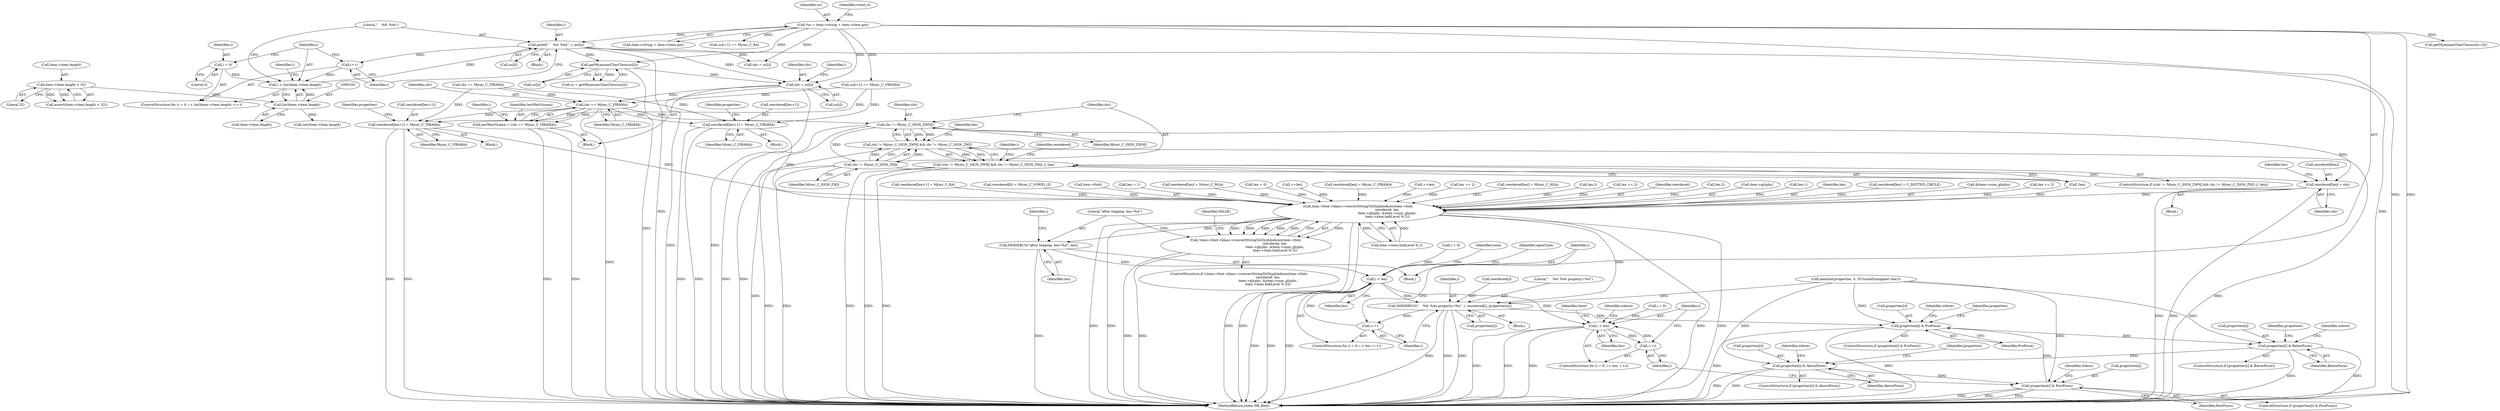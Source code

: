 digraph "0_Chrome_2953a669ec0a32a25c6250d34bf895ec0eb63d27@array" {
"1000406" [label="(Call,chr = uc[i])"];
"1000431" [label="(Call,getMyanmarCharClass(uc[i]))"];
"1000121" [label="(Call,*uc = item->string + item->item.pos)"];
"1000202" [label="(Call,printf(\"    %d: %4x\", i, uc[i]))"];
"1000190" [label="(Call,i < (int)item->item.length)"];
"1000187" [label="(Call,i = 0)"];
"1000199" [label="(Call,i++)"];
"1000192" [label="(Call,(int)item->item.length)"];
"1000177" [label="(Call,item->item.length < 32)"];
"1000544" [label="(Call,chr == Mymr_C_VIRAMA)"];
"1000453" [label="(Call,reordered[len+1] = Mymr_C_VIRAMA)"];
"1000607" [label="(Call,item->font->klass->convertStringToGlyphIndices(item->font,\n                                                        reordered, len,\n                                                        item->glyphs, &item->num_glyphs,\n                                                        item->item.bidiLevel % 2))"];
"1000606" [label="(Call,!item->font->klass->convertStringToGlyphIndices(item->font,\n                                                        reordered, len,\n                                                        item->glyphs, &item->num_glyphs,\n                                                        item->item.bidiLevel % 2))"];
"1000629" [label="(Call,MMDEBUG(\"after shaping: len=%d\", len))"];
"1000636" [label="(Call,i < len)"];
"1000678" [label="(Call,MMDEBUG(\"    %d: %4x property=%x\", i, reordered[i], properties[i]))"];
"1000639" [label="(Call,i++)"];
"1000718" [label="(Call,properties[i] & PreForm)"];
"1000729" [label="(Call,properties[i] & BelowForm)"];
"1000740" [label="(Call,properties[i] & AboveForm)"];
"1000751" [label="(Call,properties[i] & PostForm)"];
"1000695" [label="(Call,i < len)"];
"1000698" [label="(Call,++i)"];
"1000542" [label="(Call,lastWasVirama = (chr == Mymr_C_VIRAMA))"];
"1000557" [label="(Call,chr != Mymr_C_SIGN_ZWNJ)"];
"1000556" [label="(Call,chr != Mymr_C_SIGN_ZWNJ && chr != Mymr_C_SIGN_ZWJ)"];
"1000555" [label="(Call,(chr != Mymr_C_SIGN_ZWNJ && chr != Mymr_C_SIGN_ZWJ) || !len)"];
"1000560" [label="(Call,chr != Mymr_C_SIGN_ZWJ)"];
"1000566" [label="(Call,reordered[len] = chr)"];
"1000583" [label="(Call,reordered[len+1] = Mymr_C_VIRAMA)"];
"1000572" [label="(Identifier,len)"];
"1000564" [label="(Identifier,len)"];
"1000717" [label="(ControlStructure,if (properties[i] & PreForm))"];
"1000462" [label="(Identifier,properties)"];
"1000646" [label="(Identifier,item)"];
"1000741" [label="(Call,properties[i])"];
"1000186" [label="(ControlStructure,for (i = 0; i < (int)item->item.length; i++))"];
"1000681" [label="(Call,reordered[i])"];
"1000696" [label="(Identifier,i)"];
"1000729" [label="(Call,properties[i] & BelowForm)"];
"1000210" [label="(Identifier,i)"];
"1000695" [label="(Call,i < len)"];
"1000688" [label="(Identifier,openType)"];
"1000636" [label="(Call,i < len)"];
"1000271" [label="(Call,getMyanmarCharClass(uc[i+2]))"];
"1000747" [label="(Identifier,where)"];
"1000404" [label="(Block,)"];
"1000178" [label="(Call,item->item.length)"];
"1000608" [label="(Call,item->font)"];
"1000678" [label="(Call,MMDEBUG(\"    %d: %4x property=%x\", i, reordered[i], properties[i]))"];
"1000344" [label="(Call,len = 1)"];
"1000592" [label="(Identifier,properties)"];
"1000753" [label="(Identifier,properties)"];
"1000454" [label="(Call,reordered[len+1])"];
"1000578" [label="(Call,reordered[len] = Mymr_C_NGA)"];
"1000634" [label="(Identifier,i)"];
"1000154" [label="(Call,len = 0)"];
"1000762" [label="(Identifier,item)"];
"1000571" [label="(Call,++len)"];
"1000176" [label="(Call,assert(item->item.length < 32))"];
"1000639" [label="(Call,i++)"];
"1000447" [label="(Block,)"];
"1000431" [label="(Call,getMyanmarCharClass(uc[i]))"];
"1000352" [label="(Call,reordered[len] = Mymr_C_VIRAMA)"];
"1000123" [label="(Call,item->string + item->item.pos)"];
"1000568" [label="(Identifier,reordered)"];
"1000755" [label="(Identifier,PostForm)"];
"1000637" [label="(Identifier,i)"];
"1000758" [label="(Identifier,where)"];
"1000177" [label="(Call,item->item.length < 32)"];
"1000205" [label="(Call,uc[i])"];
"1000752" [label="(Call,properties[i])"];
"1000414" [label="(Identifier,i)"];
"1000189" [label="(Literal,0)"];
"1000453" [label="(Call,reordered[len+1] = Mymr_C_VIRAMA)"];
"1000719" [label="(Call,properties[i])"];
"1000740" [label="(Call,properties[i] & AboveForm)"];
"1000432" [label="(Call,uc[i])"];
"1000406" [label="(Call,chr = uc[i])"];
"1000546" [label="(Identifier,Mymr_C_VIRAMA)"];
"1000309" [label="(Call,uc[i+1] == Mymr_C_RA)"];
"1000542" [label="(Call,lastWasVirama = (chr == Mymr_C_VIRAMA))"];
"1000169" [label="(Call,memset(properties, 0, 32*sizeof(unsigned char)))"];
"1000631" [label="(Identifier,len)"];
"1000200" [label="(Identifier,i)"];
"1000557" [label="(Call,chr != Mymr_C_SIGN_ZWNJ)"];
"1000544" [label="(Call,chr == Mymr_C_VIRAMA)"];
"1000725" [label="(Identifier,where)"];
"1000407" [label="(Identifier,chr)"];
"1000192" [label="(Call,(int)item->item.length)"];
"1000260" [label="(Call,uc[i+1] == Mymr_C_VIRAMA)"];
"1000558" [label="(Identifier,chr)"];
"1000731" [label="(Identifier,properties)"];
"1000607" [label="(Call,item->font->klass->convertStringToGlyphIndices(item->font,\n                                                        reordered, len,\n                                                        item->glyphs, &item->num_glyphs,\n                                                        item->item.bidiLevel % 2))"];
"1000703" [label="(Identifier,where)"];
"1000728" [label="(ControlStructure,if (properties[i] & BelowForm))"];
"1000789" [label="(MethodReturn,static HB_Bool)"];
"1000387" [label="(Call,++len)"];
"1000122" [label="(Identifier,uc)"];
"1000730" [label="(Call,properties[i])"];
"1000602" [label="(Call,len += 2)"];
"1000294" [label="(Call,chr == Mymr_C_VIRAMA)"];
"1000629" [label="(Call,MMDEBUG(\"after shaping: len=%d\", len))"];
"1000545" [label="(Identifier,chr)"];
"1000448" [label="(Call,reordered[len] = Mymr_C_NGA)"];
"1000204" [label="(Identifier,i)"];
"1000733" [label="(Identifier,BelowForm)"];
"1000742" [label="(Identifier,properties)"];
"1000190" [label="(Call,i < (int)item->item.length)"];
"1000538" [label="(Call,len-2)"];
"1000722" [label="(Identifier,PreForm)"];
"1000376" [label="(Call,len += 2)"];
"1000183" [label="(Literal,32)"];
"1000611" [label="(Identifier,reordered)"];
"1000744" [label="(Identifier,AboveForm)"];
"1000554" [label="(ControlStructure,if ((chr != Mymr_C_SIGN_ZWNJ && chr != Mymr_C_SIGN_ZWJ) || !len))"];
"1000567" [label="(Call,reordered[len])"];
"1000560" [label="(Call,chr != Mymr_C_SIGN_ZWJ)"];
"1000699" [label="(Identifier,i)"];
"1000532" [label="(Call,len-2)"];
"1000549" [label="(Identifier,i)"];
"1000613" [label="(Call,item->glyphs)"];
"1000563" [label="(Call,!len)"];
"1000679" [label="(Literal,\"    %d: %4x property=%x\")"];
"1000692" [label="(Call,i = 0)"];
"1000408" [label="(Call,uc[i])"];
"1000134" [label="(Identifier,vowel_e)"];
"1000516" [label="(Call,len-1)"];
"1000684" [label="(Call,properties[i])"];
"1000543" [label="(Identifier,lastWasVirama)"];
"1000403" [label="(Identifier,i)"];
"1000121" [label="(Call,*uc = item->string + item->item.pos)"];
"1000680" [label="(Identifier,i)"];
"1000697" [label="(Identifier,len)"];
"1000612" [label="(Identifier,len)"];
"1000641" [label="(Block,)"];
"1000188" [label="(Identifier,i)"];
"1000382" [label="(Call,reordered[len] = C_DOTTED_CIRCLE)"];
"1000750" [label="(ControlStructure,if (properties[i] & PostForm))"];
"1000691" [label="(ControlStructure,for (i = 0; i < len; ++i))"];
"1000559" [label="(Identifier,Mymr_C_SIGN_ZWNJ)"];
"1000562" [label="(Identifier,Mymr_C_SIGN_ZWJ)"];
"1000633" [label="(Call,i = 0)"];
"1000739" [label="(ControlStructure,if (properties[i] & AboveForm))"];
"1000718" [label="(Call,properties[i] & PreForm)"];
"1000570" [label="(Identifier,chr)"];
"1000191" [label="(Identifier,i)"];
"1000577" [label="(Block,)"];
"1000555" [label="(Call,(chr != Mymr_C_SIGN_ZWNJ && chr != Mymr_C_SIGN_ZWJ) || !len)"];
"1000584" [label="(Call,reordered[len+1])"];
"1000194" [label="(Call,item->item.length)"];
"1000628" [label="(Identifier,FALSE)"];
"1000225" [label="(Call,chr = uc[i])"];
"1000565" [label="(Block,)"];
"1000698" [label="(Call,++i)"];
"1000113" [label="(Block,)"];
"1000751" [label="(Call,properties[i] & PostForm)"];
"1000616" [label="(Call,&item->num_glyphs)"];
"1000589" [label="(Identifier,Mymr_C_VIRAMA)"];
"1000214" [label="(Call,(int)item->item.length)"];
"1000203" [label="(Literal,\"    %d: %4x\")"];
"1000561" [label="(Identifier,chr)"];
"1000472" [label="(Call,len += 2)"];
"1000632" [label="(ControlStructure,for (i = 0; i < len; i++))"];
"1000638" [label="(Identifier,len)"];
"1000187" [label="(Call,i = 0)"];
"1000556" [label="(Call,chr != Mymr_C_SIGN_ZWNJ && chr != Mymr_C_SIGN_ZWJ)"];
"1000630" [label="(Literal,\"after shaping: len=%d\")"];
"1000429" [label="(Call,cc = getMyanmarCharClass(uc[i]))"];
"1000202" [label="(Call,printf(\"    %d: %4x\", i, uc[i]))"];
"1000620" [label="(Call,item->item.bidiLevel % 2)"];
"1000201" [label="(Block,)"];
"1000357" [label="(Call,reordered[len+1] = Mymr_C_RA)"];
"1000566" [label="(Call,reordered[len] = chr)"];
"1000339" [label="(Call,reordered[0] = Mymr_C_VOWEL_E)"];
"1000640" [label="(Identifier,i)"];
"1000459" [label="(Identifier,Mymr_C_VIRAMA)"];
"1000606" [label="(Call,!item->font->klass->convertStringToGlyphIndices(item->font,\n                                                        reordered, len,\n                                                        item->glyphs, &item->num_glyphs,\n                                                        item->item.bidiLevel % 2))"];
"1000736" [label="(Identifier,where)"];
"1000199" [label="(Call,i++)"];
"1000583" [label="(Call,reordered[len+1] = Mymr_C_VIRAMA)"];
"1000605" [label="(ControlStructure,if (!item->font->klass->convertStringToGlyphIndices(item->font,\n                                                        reordered, len,\n                                                        item->glyphs, &item->num_glyphs,\n                                                        item->item.bidiLevel % 2)))"];
"1000406" -> "1000404"  [label="AST: "];
"1000406" -> "1000408"  [label="CFG: "];
"1000407" -> "1000406"  [label="AST: "];
"1000408" -> "1000406"  [label="AST: "];
"1000414" -> "1000406"  [label="CFG: "];
"1000406" -> "1000789"  [label="DDG: "];
"1000406" -> "1000789"  [label="DDG: "];
"1000431" -> "1000406"  [label="DDG: "];
"1000121" -> "1000406"  [label="DDG: "];
"1000202" -> "1000406"  [label="DDG: "];
"1000406" -> "1000544"  [label="DDG: "];
"1000431" -> "1000429"  [label="AST: "];
"1000431" -> "1000432"  [label="CFG: "];
"1000432" -> "1000431"  [label="AST: "];
"1000429" -> "1000431"  [label="CFG: "];
"1000431" -> "1000789"  [label="DDG: "];
"1000431" -> "1000429"  [label="DDG: "];
"1000121" -> "1000431"  [label="DDG: "];
"1000202" -> "1000431"  [label="DDG: "];
"1000121" -> "1000113"  [label="AST: "];
"1000121" -> "1000123"  [label="CFG: "];
"1000122" -> "1000121"  [label="AST: "];
"1000123" -> "1000121"  [label="AST: "];
"1000134" -> "1000121"  [label="CFG: "];
"1000121" -> "1000789"  [label="DDG: "];
"1000121" -> "1000789"  [label="DDG: "];
"1000121" -> "1000202"  [label="DDG: "];
"1000121" -> "1000225"  [label="DDG: "];
"1000121" -> "1000260"  [label="DDG: "];
"1000121" -> "1000271"  [label="DDG: "];
"1000121" -> "1000309"  [label="DDG: "];
"1000202" -> "1000201"  [label="AST: "];
"1000202" -> "1000205"  [label="CFG: "];
"1000203" -> "1000202"  [label="AST: "];
"1000204" -> "1000202"  [label="AST: "];
"1000205" -> "1000202"  [label="AST: "];
"1000200" -> "1000202"  [label="CFG: "];
"1000202" -> "1000789"  [label="DDG: "];
"1000202" -> "1000789"  [label="DDG: "];
"1000202" -> "1000199"  [label="DDG: "];
"1000190" -> "1000202"  [label="DDG: "];
"1000202" -> "1000225"  [label="DDG: "];
"1000190" -> "1000186"  [label="AST: "];
"1000190" -> "1000192"  [label="CFG: "];
"1000191" -> "1000190"  [label="AST: "];
"1000192" -> "1000190"  [label="AST: "];
"1000203" -> "1000190"  [label="CFG: "];
"1000210" -> "1000190"  [label="CFG: "];
"1000187" -> "1000190"  [label="DDG: "];
"1000199" -> "1000190"  [label="DDG: "];
"1000192" -> "1000190"  [label="DDG: "];
"1000187" -> "1000186"  [label="AST: "];
"1000187" -> "1000189"  [label="CFG: "];
"1000188" -> "1000187"  [label="AST: "];
"1000189" -> "1000187"  [label="AST: "];
"1000191" -> "1000187"  [label="CFG: "];
"1000199" -> "1000186"  [label="AST: "];
"1000199" -> "1000200"  [label="CFG: "];
"1000200" -> "1000199"  [label="AST: "];
"1000191" -> "1000199"  [label="CFG: "];
"1000192" -> "1000194"  [label="CFG: "];
"1000193" -> "1000192"  [label="AST: "];
"1000194" -> "1000192"  [label="AST: "];
"1000177" -> "1000192"  [label="DDG: "];
"1000192" -> "1000214"  [label="DDG: "];
"1000177" -> "1000176"  [label="AST: "];
"1000177" -> "1000183"  [label="CFG: "];
"1000178" -> "1000177"  [label="AST: "];
"1000183" -> "1000177"  [label="AST: "];
"1000176" -> "1000177"  [label="CFG: "];
"1000177" -> "1000176"  [label="DDG: "];
"1000177" -> "1000176"  [label="DDG: "];
"1000544" -> "1000542"  [label="AST: "];
"1000544" -> "1000546"  [label="CFG: "];
"1000545" -> "1000544"  [label="AST: "];
"1000546" -> "1000544"  [label="AST: "];
"1000542" -> "1000544"  [label="CFG: "];
"1000544" -> "1000789"  [label="DDG: "];
"1000544" -> "1000453"  [label="DDG: "];
"1000544" -> "1000542"  [label="DDG: "];
"1000544" -> "1000542"  [label="DDG: "];
"1000294" -> "1000544"  [label="DDG: "];
"1000260" -> "1000544"  [label="DDG: "];
"1000544" -> "1000557"  [label="DDG: "];
"1000544" -> "1000583"  [label="DDG: "];
"1000453" -> "1000447"  [label="AST: "];
"1000453" -> "1000459"  [label="CFG: "];
"1000454" -> "1000453"  [label="AST: "];
"1000459" -> "1000453"  [label="AST: "];
"1000462" -> "1000453"  [label="CFG: "];
"1000453" -> "1000789"  [label="DDG: "];
"1000453" -> "1000789"  [label="DDG: "];
"1000294" -> "1000453"  [label="DDG: "];
"1000260" -> "1000453"  [label="DDG: "];
"1000453" -> "1000607"  [label="DDG: "];
"1000607" -> "1000606"  [label="AST: "];
"1000607" -> "1000620"  [label="CFG: "];
"1000608" -> "1000607"  [label="AST: "];
"1000611" -> "1000607"  [label="AST: "];
"1000612" -> "1000607"  [label="AST: "];
"1000613" -> "1000607"  [label="AST: "];
"1000616" -> "1000607"  [label="AST: "];
"1000620" -> "1000607"  [label="AST: "];
"1000606" -> "1000607"  [label="CFG: "];
"1000607" -> "1000789"  [label="DDG: "];
"1000607" -> "1000789"  [label="DDG: "];
"1000607" -> "1000789"  [label="DDG: "];
"1000607" -> "1000789"  [label="DDG: "];
"1000607" -> "1000789"  [label="DDG: "];
"1000607" -> "1000789"  [label="DDG: "];
"1000607" -> "1000606"  [label="DDG: "];
"1000607" -> "1000606"  [label="DDG: "];
"1000607" -> "1000606"  [label="DDG: "];
"1000607" -> "1000606"  [label="DDG: "];
"1000607" -> "1000606"  [label="DDG: "];
"1000607" -> "1000606"  [label="DDG: "];
"1000578" -> "1000607"  [label="DDG: "];
"1000382" -> "1000607"  [label="DDG: "];
"1000448" -> "1000607"  [label="DDG: "];
"1000339" -> "1000607"  [label="DDG: "];
"1000583" -> "1000607"  [label="DDG: "];
"1000352" -> "1000607"  [label="DDG: "];
"1000357" -> "1000607"  [label="DDG: "];
"1000566" -> "1000607"  [label="DDG: "];
"1000532" -> "1000607"  [label="DDG: "];
"1000376" -> "1000607"  [label="DDG: "];
"1000154" -> "1000607"  [label="DDG: "];
"1000387" -> "1000607"  [label="DDG: "];
"1000472" -> "1000607"  [label="DDG: "];
"1000538" -> "1000607"  [label="DDG: "];
"1000602" -> "1000607"  [label="DDG: "];
"1000516" -> "1000607"  [label="DDG: "];
"1000344" -> "1000607"  [label="DDG: "];
"1000571" -> "1000607"  [label="DDG: "];
"1000563" -> "1000607"  [label="DDG: "];
"1000620" -> "1000607"  [label="DDG: "];
"1000620" -> "1000607"  [label="DDG: "];
"1000607" -> "1000629"  [label="DDG: "];
"1000607" -> "1000678"  [label="DDG: "];
"1000606" -> "1000605"  [label="AST: "];
"1000628" -> "1000606"  [label="CFG: "];
"1000630" -> "1000606"  [label="CFG: "];
"1000606" -> "1000789"  [label="DDG: "];
"1000606" -> "1000789"  [label="DDG: "];
"1000629" -> "1000113"  [label="AST: "];
"1000629" -> "1000631"  [label="CFG: "];
"1000630" -> "1000629"  [label="AST: "];
"1000631" -> "1000629"  [label="AST: "];
"1000634" -> "1000629"  [label="CFG: "];
"1000629" -> "1000789"  [label="DDG: "];
"1000629" -> "1000636"  [label="DDG: "];
"1000636" -> "1000632"  [label="AST: "];
"1000636" -> "1000638"  [label="CFG: "];
"1000637" -> "1000636"  [label="AST: "];
"1000638" -> "1000636"  [label="AST: "];
"1000646" -> "1000636"  [label="CFG: "];
"1000688" -> "1000636"  [label="CFG: "];
"1000636" -> "1000789"  [label="DDG: "];
"1000636" -> "1000789"  [label="DDG: "];
"1000636" -> "1000789"  [label="DDG: "];
"1000639" -> "1000636"  [label="DDG: "];
"1000633" -> "1000636"  [label="DDG: "];
"1000636" -> "1000678"  [label="DDG: "];
"1000636" -> "1000695"  [label="DDG: "];
"1000678" -> "1000641"  [label="AST: "];
"1000678" -> "1000684"  [label="CFG: "];
"1000679" -> "1000678"  [label="AST: "];
"1000680" -> "1000678"  [label="AST: "];
"1000681" -> "1000678"  [label="AST: "];
"1000684" -> "1000678"  [label="AST: "];
"1000640" -> "1000678"  [label="CFG: "];
"1000678" -> "1000789"  [label="DDG: "];
"1000678" -> "1000789"  [label="DDG: "];
"1000678" -> "1000789"  [label="DDG: "];
"1000678" -> "1000639"  [label="DDG: "];
"1000169" -> "1000678"  [label="DDG: "];
"1000678" -> "1000718"  [label="DDG: "];
"1000639" -> "1000632"  [label="AST: "];
"1000639" -> "1000640"  [label="CFG: "];
"1000640" -> "1000639"  [label="AST: "];
"1000637" -> "1000639"  [label="CFG: "];
"1000718" -> "1000717"  [label="AST: "];
"1000718" -> "1000722"  [label="CFG: "];
"1000719" -> "1000718"  [label="AST: "];
"1000722" -> "1000718"  [label="AST: "];
"1000725" -> "1000718"  [label="CFG: "];
"1000731" -> "1000718"  [label="CFG: "];
"1000718" -> "1000789"  [label="DDG: "];
"1000718" -> "1000789"  [label="DDG: "];
"1000751" -> "1000718"  [label="DDG: "];
"1000169" -> "1000718"  [label="DDG: "];
"1000718" -> "1000729"  [label="DDG: "];
"1000729" -> "1000728"  [label="AST: "];
"1000729" -> "1000733"  [label="CFG: "];
"1000730" -> "1000729"  [label="AST: "];
"1000733" -> "1000729"  [label="AST: "];
"1000736" -> "1000729"  [label="CFG: "];
"1000742" -> "1000729"  [label="CFG: "];
"1000729" -> "1000789"  [label="DDG: "];
"1000729" -> "1000789"  [label="DDG: "];
"1000169" -> "1000729"  [label="DDG: "];
"1000729" -> "1000740"  [label="DDG: "];
"1000740" -> "1000739"  [label="AST: "];
"1000740" -> "1000744"  [label="CFG: "];
"1000741" -> "1000740"  [label="AST: "];
"1000744" -> "1000740"  [label="AST: "];
"1000747" -> "1000740"  [label="CFG: "];
"1000753" -> "1000740"  [label="CFG: "];
"1000740" -> "1000789"  [label="DDG: "];
"1000740" -> "1000789"  [label="DDG: "];
"1000169" -> "1000740"  [label="DDG: "];
"1000740" -> "1000751"  [label="DDG: "];
"1000751" -> "1000750"  [label="AST: "];
"1000751" -> "1000755"  [label="CFG: "];
"1000752" -> "1000751"  [label="AST: "];
"1000755" -> "1000751"  [label="AST: "];
"1000758" -> "1000751"  [label="CFG: "];
"1000699" -> "1000751"  [label="CFG: "];
"1000751" -> "1000789"  [label="DDG: "];
"1000751" -> "1000789"  [label="DDG: "];
"1000751" -> "1000789"  [label="DDG: "];
"1000169" -> "1000751"  [label="DDG: "];
"1000695" -> "1000691"  [label="AST: "];
"1000695" -> "1000697"  [label="CFG: "];
"1000696" -> "1000695"  [label="AST: "];
"1000697" -> "1000695"  [label="AST: "];
"1000703" -> "1000695"  [label="CFG: "];
"1000762" -> "1000695"  [label="CFG: "];
"1000695" -> "1000789"  [label="DDG: "];
"1000695" -> "1000789"  [label="DDG: "];
"1000695" -> "1000789"  [label="DDG: "];
"1000692" -> "1000695"  [label="DDG: "];
"1000698" -> "1000695"  [label="DDG: "];
"1000695" -> "1000698"  [label="DDG: "];
"1000698" -> "1000691"  [label="AST: "];
"1000698" -> "1000699"  [label="CFG: "];
"1000699" -> "1000698"  [label="AST: "];
"1000696" -> "1000698"  [label="CFG: "];
"1000542" -> "1000404"  [label="AST: "];
"1000543" -> "1000542"  [label="AST: "];
"1000549" -> "1000542"  [label="CFG: "];
"1000542" -> "1000789"  [label="DDG: "];
"1000542" -> "1000789"  [label="DDG: "];
"1000557" -> "1000556"  [label="AST: "];
"1000557" -> "1000559"  [label="CFG: "];
"1000558" -> "1000557"  [label="AST: "];
"1000559" -> "1000557"  [label="AST: "];
"1000561" -> "1000557"  [label="CFG: "];
"1000556" -> "1000557"  [label="CFG: "];
"1000557" -> "1000789"  [label="DDG: "];
"1000557" -> "1000789"  [label="DDG: "];
"1000557" -> "1000556"  [label="DDG: "];
"1000557" -> "1000556"  [label="DDG: "];
"1000557" -> "1000560"  [label="DDG: "];
"1000557" -> "1000566"  [label="DDG: "];
"1000556" -> "1000555"  [label="AST: "];
"1000556" -> "1000560"  [label="CFG: "];
"1000560" -> "1000556"  [label="AST: "];
"1000564" -> "1000556"  [label="CFG: "];
"1000555" -> "1000556"  [label="CFG: "];
"1000556" -> "1000789"  [label="DDG: "];
"1000556" -> "1000789"  [label="DDG: "];
"1000556" -> "1000555"  [label="DDG: "];
"1000556" -> "1000555"  [label="DDG: "];
"1000560" -> "1000556"  [label="DDG: "];
"1000560" -> "1000556"  [label="DDG: "];
"1000555" -> "1000554"  [label="AST: "];
"1000555" -> "1000563"  [label="CFG: "];
"1000563" -> "1000555"  [label="AST: "];
"1000568" -> "1000555"  [label="CFG: "];
"1000403" -> "1000555"  [label="CFG: "];
"1000555" -> "1000789"  [label="DDG: "];
"1000555" -> "1000789"  [label="DDG: "];
"1000555" -> "1000789"  [label="DDG: "];
"1000563" -> "1000555"  [label="DDG: "];
"1000560" -> "1000562"  [label="CFG: "];
"1000561" -> "1000560"  [label="AST: "];
"1000562" -> "1000560"  [label="AST: "];
"1000560" -> "1000789"  [label="DDG: "];
"1000560" -> "1000789"  [label="DDG: "];
"1000560" -> "1000566"  [label="DDG: "];
"1000566" -> "1000565"  [label="AST: "];
"1000566" -> "1000570"  [label="CFG: "];
"1000567" -> "1000566"  [label="AST: "];
"1000570" -> "1000566"  [label="AST: "];
"1000572" -> "1000566"  [label="CFG: "];
"1000566" -> "1000789"  [label="DDG: "];
"1000566" -> "1000789"  [label="DDG: "];
"1000583" -> "1000577"  [label="AST: "];
"1000583" -> "1000589"  [label="CFG: "];
"1000584" -> "1000583"  [label="AST: "];
"1000589" -> "1000583"  [label="AST: "];
"1000592" -> "1000583"  [label="CFG: "];
"1000583" -> "1000789"  [label="DDG: "];
"1000583" -> "1000789"  [label="DDG: "];
"1000294" -> "1000583"  [label="DDG: "];
"1000260" -> "1000583"  [label="DDG: "];
}
